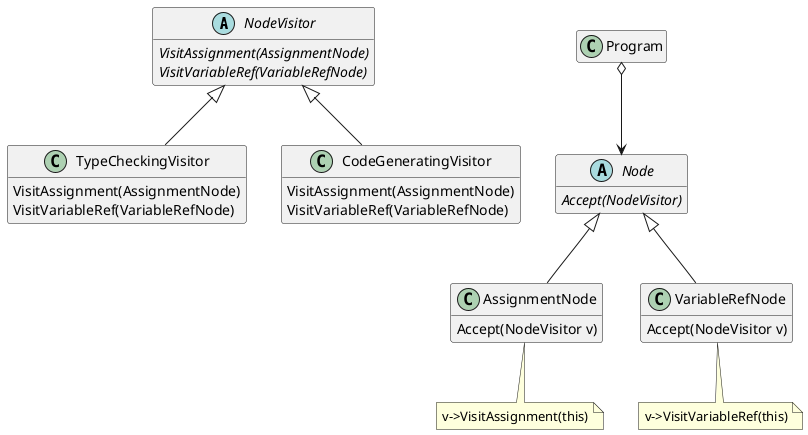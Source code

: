 @startuml
hide empty members

abstract class NodeVisitor {
  {abstract} VisitAssignment(AssignmentNode)
  {abstract} VisitVariableRef(VariableRefNode)
}

class TypeCheckingVisitor extends NodeVisitor {
  VisitAssignment(AssignmentNode)
  VisitVariableRef(VariableRefNode)
}
class CodeGeneratingVisitor extends NodeVisitor {
  VisitAssignment(AssignmentNode)
  VisitVariableRef(VariableRefNode)
}

class Program {
}
Program o--> Node
abstract class Node {
  {abstract} Accept(NodeVisitor)
}
class AssignmentNode extends Node {
  Accept(NodeVisitor v)
}
note as AssignmentNote
v->VisitAssignment(this)
end note
AssignmentNode -- AssignmentNote

class VariableRefNode extends Node {
  Accept(NodeVisitor v)
}
note as VariableRefNote
v->VisitVariableRef(this)
end note
VariableRefNode -- VariableRefNote
@enduml
